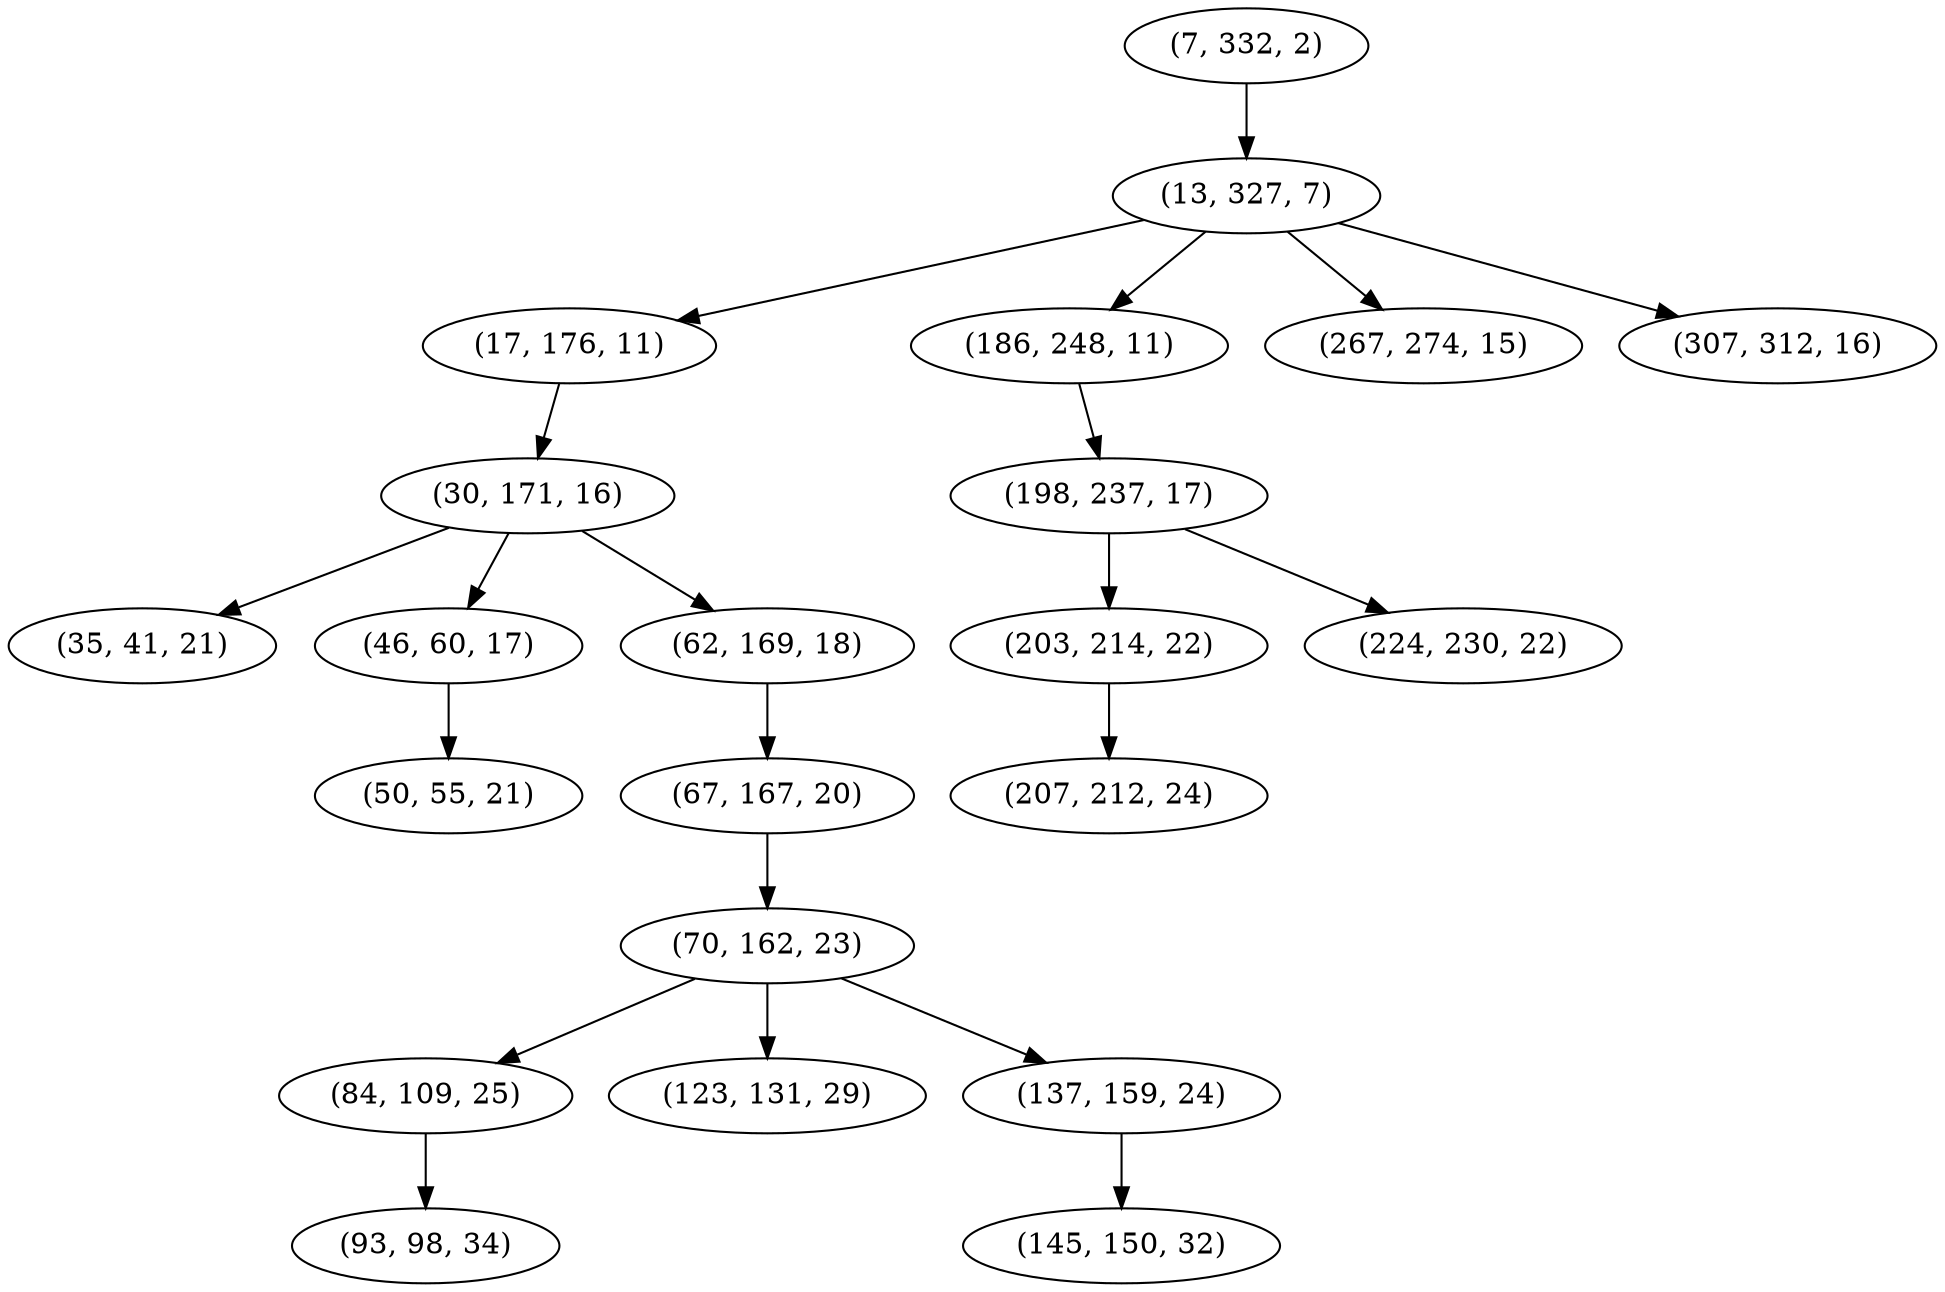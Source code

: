 digraph tree {
    "(7, 332, 2)";
    "(13, 327, 7)";
    "(17, 176, 11)";
    "(30, 171, 16)";
    "(35, 41, 21)";
    "(46, 60, 17)";
    "(50, 55, 21)";
    "(62, 169, 18)";
    "(67, 167, 20)";
    "(70, 162, 23)";
    "(84, 109, 25)";
    "(93, 98, 34)";
    "(123, 131, 29)";
    "(137, 159, 24)";
    "(145, 150, 32)";
    "(186, 248, 11)";
    "(198, 237, 17)";
    "(203, 214, 22)";
    "(207, 212, 24)";
    "(224, 230, 22)";
    "(267, 274, 15)";
    "(307, 312, 16)";
    "(7, 332, 2)" -> "(13, 327, 7)";
    "(13, 327, 7)" -> "(17, 176, 11)";
    "(13, 327, 7)" -> "(186, 248, 11)";
    "(13, 327, 7)" -> "(267, 274, 15)";
    "(13, 327, 7)" -> "(307, 312, 16)";
    "(17, 176, 11)" -> "(30, 171, 16)";
    "(30, 171, 16)" -> "(35, 41, 21)";
    "(30, 171, 16)" -> "(46, 60, 17)";
    "(30, 171, 16)" -> "(62, 169, 18)";
    "(46, 60, 17)" -> "(50, 55, 21)";
    "(62, 169, 18)" -> "(67, 167, 20)";
    "(67, 167, 20)" -> "(70, 162, 23)";
    "(70, 162, 23)" -> "(84, 109, 25)";
    "(70, 162, 23)" -> "(123, 131, 29)";
    "(70, 162, 23)" -> "(137, 159, 24)";
    "(84, 109, 25)" -> "(93, 98, 34)";
    "(137, 159, 24)" -> "(145, 150, 32)";
    "(186, 248, 11)" -> "(198, 237, 17)";
    "(198, 237, 17)" -> "(203, 214, 22)";
    "(198, 237, 17)" -> "(224, 230, 22)";
    "(203, 214, 22)" -> "(207, 212, 24)";
}

